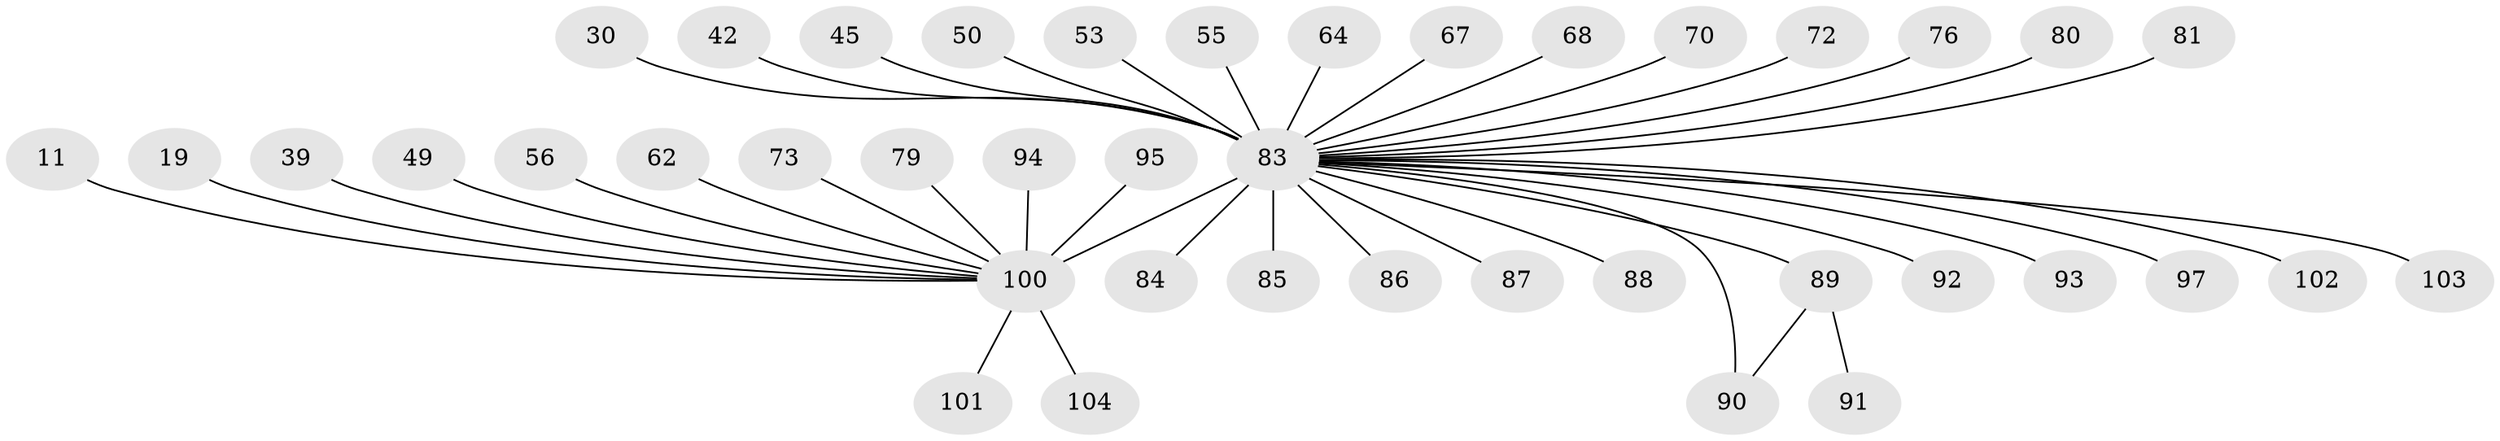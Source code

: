 // original degree distribution, {38: 0.009615384615384616, 16: 0.019230769230769232, 6: 0.019230769230769232, 9: 0.009615384615384616, 1: 0.5480769230769231, 7: 0.019230769230769232, 8: 0.009615384615384616, 2: 0.20192307692307693, 5: 0.04807692307692308, 4: 0.04807692307692308, 3: 0.057692307692307696, 13: 0.009615384615384616}
// Generated by graph-tools (version 1.1) at 2025/51/03/04/25 21:51:59]
// undirected, 41 vertices, 41 edges
graph export_dot {
graph [start="1"]
  node [color=gray90,style=filled];
  11;
  19 [super="+18"];
  30 [super="+23"];
  39;
  42;
  45;
  49;
  50 [super="+38"];
  53;
  55;
  56 [super="+47+51"];
  62;
  64;
  67;
  68;
  70;
  72;
  73 [super="+63+69"];
  76;
  79;
  80;
  81;
  83 [super="+7+57+54+34+6+8+14+15+20+32+35+36+40"];
  84;
  85;
  86;
  87 [super="+24"];
  88;
  89 [super="+4+66+46"];
  90 [super="+9+10+26+60+61+71+78"];
  91;
  92;
  93;
  94 [super="+48"];
  95 [super="+75"];
  97;
  100 [super="+37+82+99+98"];
  101;
  102;
  103;
  104;
  11 -- 100 [weight=2];
  19 -- 100 [weight=2];
  30 -- 83 [weight=2];
  39 -- 100;
  42 -- 83;
  45 -- 83;
  49 -- 100;
  50 -- 83 [weight=2];
  53 -- 83;
  55 -- 83;
  56 -- 100;
  62 -- 100;
  64 -- 83;
  67 -- 83;
  68 -- 83;
  70 -- 83;
  72 -- 83;
  73 -- 100;
  76 -- 83;
  79 -- 100;
  80 -- 83;
  81 -- 83;
  83 -- 100 [weight=24];
  83 -- 88;
  83 -- 90 [weight=2];
  83 -- 84;
  83 -- 85;
  83 -- 86;
  83 -- 87;
  83 -- 89 [weight=7];
  83 -- 92;
  83 -- 97;
  83 -- 102;
  83 -- 103;
  83 -- 93;
  89 -- 91;
  89 -- 90 [weight=2];
  94 -- 100;
  95 -- 100;
  100 -- 104;
  100 -- 101;
}
